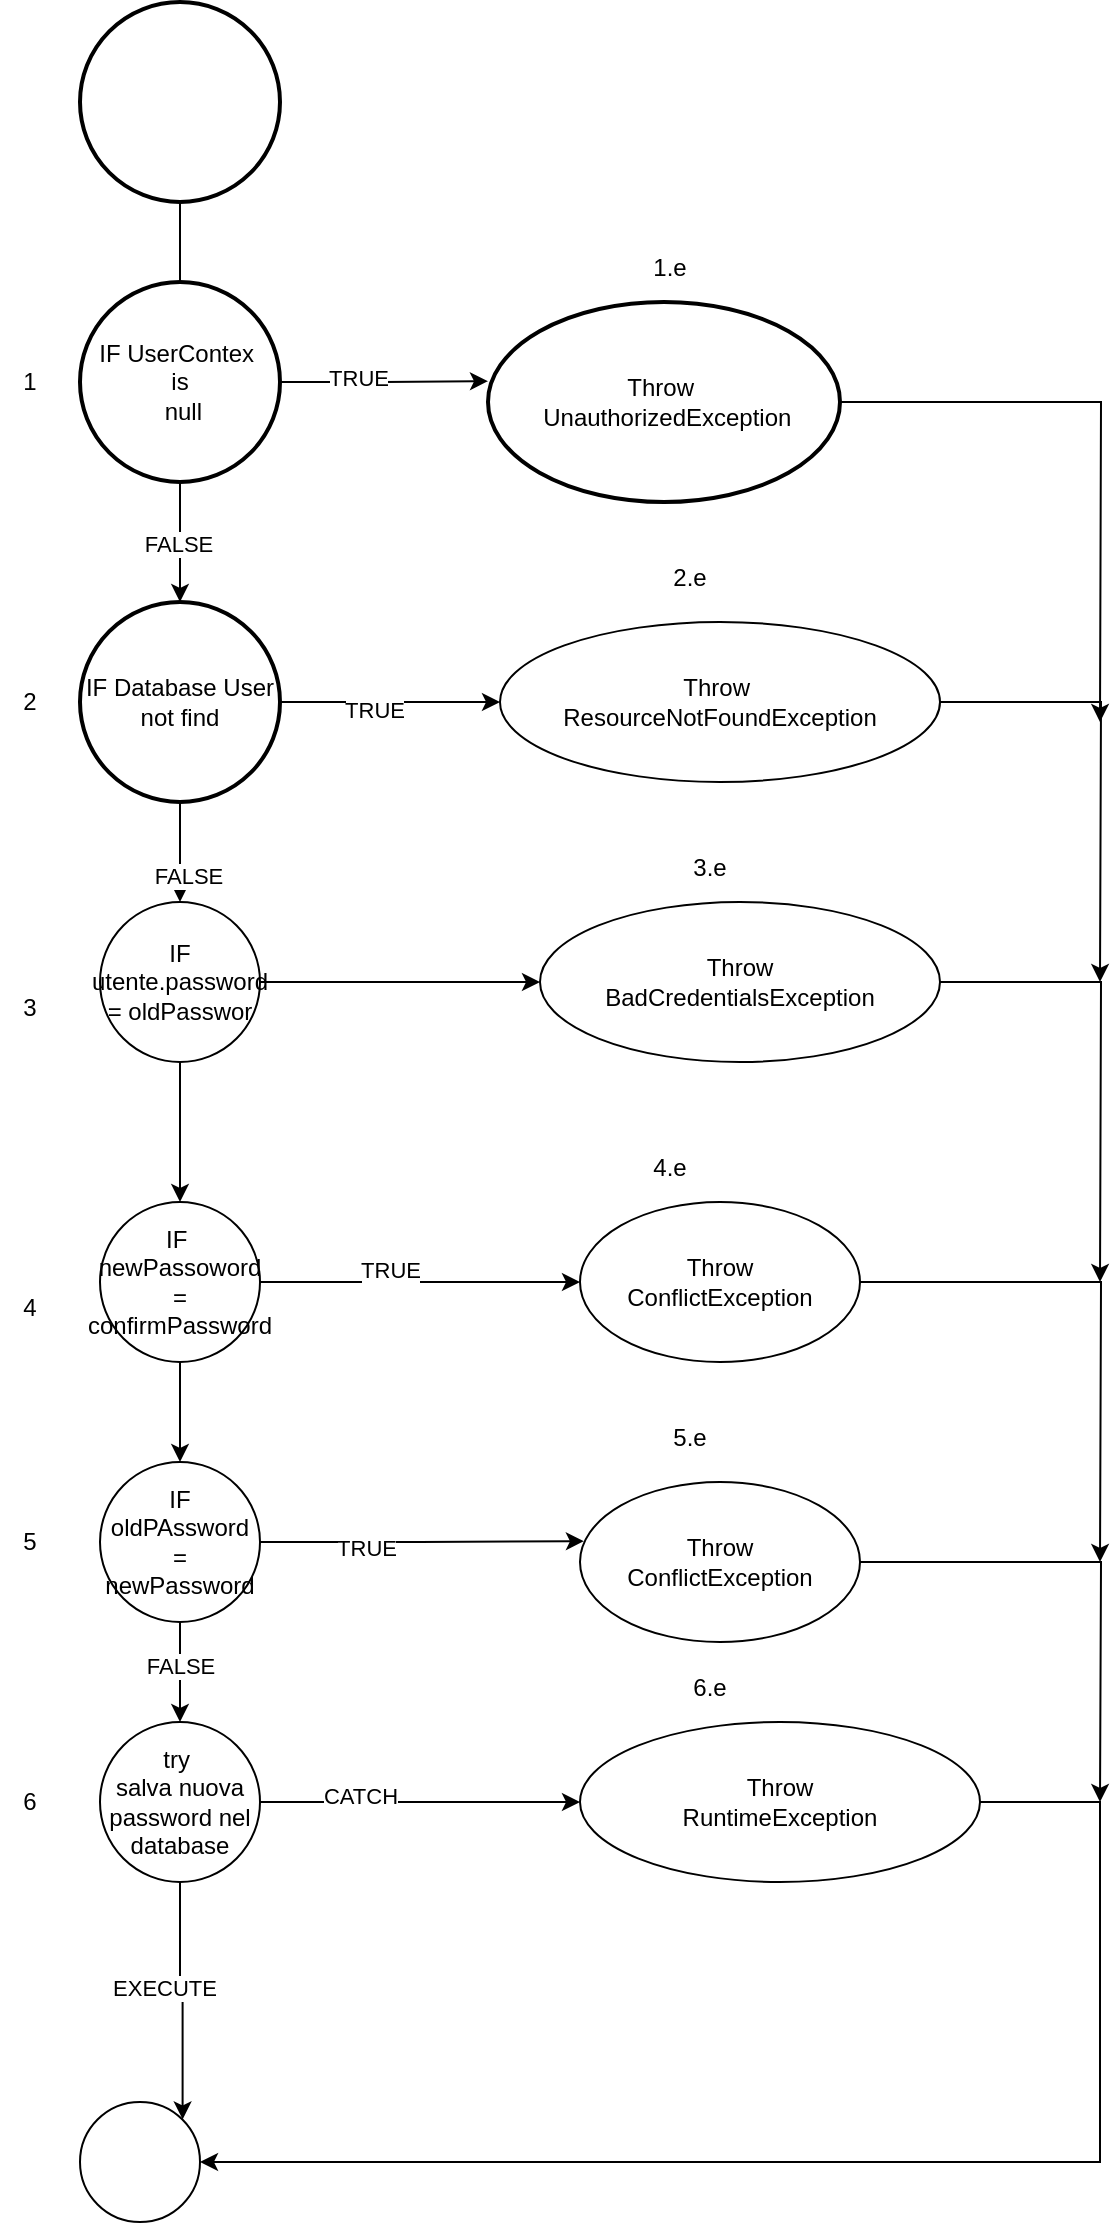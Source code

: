 <mxfile version="28.2.5">
  <diagram name="Pagina-1" id="46v9xwKreazTZv7d5ECx">
    <mxGraphModel dx="1158" dy="624" grid="1" gridSize="10" guides="1" tooltips="1" connect="1" arrows="1" fold="1" page="1" pageScale="1" pageWidth="827" pageHeight="1169" math="0" shadow="0">
      <root>
        <mxCell id="0" />
        <mxCell id="1" parent="0" />
        <mxCell id="6zzDSmEClzFxXLkaaQB1-3" style="edgeStyle=orthogonalEdgeStyle;rounded=0;orthogonalLoop=1;jettySize=auto;html=1;" parent="1" source="6zzDSmEClzFxXLkaaQB1-1" edge="1">
          <mxGeometry relative="1" as="geometry">
            <mxPoint x="260" y="170" as="targetPoint" />
          </mxGeometry>
        </mxCell>
        <mxCell id="6zzDSmEClzFxXLkaaQB1-1" value="" style="strokeWidth=2;html=1;shape=mxgraph.flowchart.start_2;whiteSpace=wrap;" parent="1" vertex="1">
          <mxGeometry x="210" y="10" width="100" height="100" as="geometry" />
        </mxCell>
        <mxCell id="6zzDSmEClzFxXLkaaQB1-4" value="IF UserContex&amp;nbsp;&lt;div&gt;is&lt;/div&gt;&lt;div&gt;&amp;nbsp;null&lt;/div&gt;" style="strokeWidth=2;html=1;shape=mxgraph.flowchart.start_2;whiteSpace=wrap;" parent="1" vertex="1">
          <mxGeometry x="210" y="150" width="100" height="100" as="geometry" />
        </mxCell>
        <mxCell id="6zzDSmEClzFxXLkaaQB1-14" style="edgeStyle=orthogonalEdgeStyle;rounded=0;orthogonalLoop=1;jettySize=auto;html=1;" parent="1" source="6zzDSmEClzFxXLkaaQB1-6" target="6zzDSmEClzFxXLkaaQB1-13" edge="1">
          <mxGeometry relative="1" as="geometry" />
        </mxCell>
        <mxCell id="6zzDSmEClzFxXLkaaQB1-15" value="TRUE" style="edgeLabel;html=1;align=center;verticalAlign=middle;resizable=0;points=[];" parent="6zzDSmEClzFxXLkaaQB1-14" vertex="1" connectable="0">
          <mxGeometry x="-0.156" y="-4" relative="1" as="geometry">
            <mxPoint as="offset" />
          </mxGeometry>
        </mxCell>
        <mxCell id="6zzDSmEClzFxXLkaaQB1-17" style="edgeStyle=orthogonalEdgeStyle;rounded=0;orthogonalLoop=1;jettySize=auto;html=1;" parent="1" source="6zzDSmEClzFxXLkaaQB1-6" target="6zzDSmEClzFxXLkaaQB1-16" edge="1">
          <mxGeometry relative="1" as="geometry" />
        </mxCell>
        <mxCell id="6zzDSmEClzFxXLkaaQB1-18" value="FALSE" style="edgeLabel;html=1;align=center;verticalAlign=middle;resizable=0;points=[];" parent="6zzDSmEClzFxXLkaaQB1-17" vertex="1" connectable="0">
          <mxGeometry x="0.472" y="4" relative="1" as="geometry">
            <mxPoint as="offset" />
          </mxGeometry>
        </mxCell>
        <mxCell id="6zzDSmEClzFxXLkaaQB1-6" value="IF Database User&lt;div&gt;not find&lt;/div&gt;" style="strokeWidth=2;html=1;shape=mxgraph.flowchart.start_2;whiteSpace=wrap;" parent="1" vertex="1">
          <mxGeometry x="210" y="310" width="100" height="100" as="geometry" />
        </mxCell>
        <mxCell id="6zzDSmEClzFxXLkaaQB1-47" style="edgeStyle=orthogonalEdgeStyle;rounded=0;orthogonalLoop=1;jettySize=auto;html=1;" parent="1" source="6zzDSmEClzFxXLkaaQB1-7" edge="1">
          <mxGeometry relative="1" as="geometry">
            <mxPoint x="720" y="370" as="targetPoint" />
          </mxGeometry>
        </mxCell>
        <mxCell id="6zzDSmEClzFxXLkaaQB1-7" value="Throw&amp;nbsp;&lt;div&gt;&amp;nbsp;UnauthorizedException&lt;/div&gt;" style="strokeWidth=2;html=1;shape=mxgraph.flowchart.start_2;whiteSpace=wrap;" parent="1" vertex="1">
          <mxGeometry x="414" y="160" width="176" height="100" as="geometry" />
        </mxCell>
        <mxCell id="6zzDSmEClzFxXLkaaQB1-8" style="edgeStyle=orthogonalEdgeStyle;rounded=0;orthogonalLoop=1;jettySize=auto;html=1;entryX=0.5;entryY=0;entryDx=0;entryDy=0;entryPerimeter=0;" parent="1" source="6zzDSmEClzFxXLkaaQB1-4" target="6zzDSmEClzFxXLkaaQB1-6" edge="1">
          <mxGeometry relative="1" as="geometry" />
        </mxCell>
        <mxCell id="6zzDSmEClzFxXLkaaQB1-9" value="FALSE" style="edgeLabel;html=1;align=center;verticalAlign=middle;resizable=0;points=[];" parent="6zzDSmEClzFxXLkaaQB1-8" vertex="1" connectable="0">
          <mxGeometry x="0.091" y="-2" relative="1" as="geometry">
            <mxPoint x="1" y="-2" as="offset" />
          </mxGeometry>
        </mxCell>
        <mxCell id="6zzDSmEClzFxXLkaaQB1-11" style="edgeStyle=orthogonalEdgeStyle;rounded=0;orthogonalLoop=1;jettySize=auto;html=1;exitX=1;exitY=0.5;exitDx=0;exitDy=0;exitPerimeter=0;entryX=0;entryY=0.396;entryDx=0;entryDy=0;entryPerimeter=0;" parent="1" source="6zzDSmEClzFxXLkaaQB1-4" target="6zzDSmEClzFxXLkaaQB1-7" edge="1">
          <mxGeometry relative="1" as="geometry" />
        </mxCell>
        <mxCell id="6zzDSmEClzFxXLkaaQB1-12" value="TRUE" style="edgeLabel;html=1;align=center;verticalAlign=middle;resizable=0;points=[];" parent="6zzDSmEClzFxXLkaaQB1-11" vertex="1" connectable="0">
          <mxGeometry x="-0.264" y="2" relative="1" as="geometry">
            <mxPoint as="offset" />
          </mxGeometry>
        </mxCell>
        <mxCell id="6zzDSmEClzFxXLkaaQB1-46" style="edgeStyle=orthogonalEdgeStyle;rounded=0;orthogonalLoop=1;jettySize=auto;html=1;" parent="1" source="6zzDSmEClzFxXLkaaQB1-13" edge="1">
          <mxGeometry relative="1" as="geometry">
            <mxPoint x="720" y="500" as="targetPoint" />
          </mxGeometry>
        </mxCell>
        <mxCell id="6zzDSmEClzFxXLkaaQB1-13" value="Throw&amp;nbsp;&lt;br&gt;ResourceNotFoundException" style="ellipse;whiteSpace=wrap;html=1;" parent="1" vertex="1">
          <mxGeometry x="420" y="320" width="220" height="80" as="geometry" />
        </mxCell>
        <mxCell id="6zzDSmEClzFxXLkaaQB1-20" style="edgeStyle=orthogonalEdgeStyle;rounded=0;orthogonalLoop=1;jettySize=auto;html=1;" parent="1" source="6zzDSmEClzFxXLkaaQB1-16" target="6zzDSmEClzFxXLkaaQB1-19" edge="1">
          <mxGeometry relative="1" as="geometry" />
        </mxCell>
        <mxCell id="6zzDSmEClzFxXLkaaQB1-28" style="edgeStyle=orthogonalEdgeStyle;rounded=0;orthogonalLoop=1;jettySize=auto;html=1;" parent="1" source="6zzDSmEClzFxXLkaaQB1-16" target="6zzDSmEClzFxXLkaaQB1-23" edge="1">
          <mxGeometry relative="1" as="geometry" />
        </mxCell>
        <mxCell id="6zzDSmEClzFxXLkaaQB1-16" value="IF&lt;br&gt;&lt;div&gt;utente.password&lt;br&gt;= oldPasswor&lt;/div&gt;" style="ellipse;whiteSpace=wrap;html=1;" parent="1" vertex="1">
          <mxGeometry x="220" y="460" width="80" height="80" as="geometry" />
        </mxCell>
        <mxCell id="6zzDSmEClzFxXLkaaQB1-22" style="edgeStyle=orthogonalEdgeStyle;rounded=0;orthogonalLoop=1;jettySize=auto;html=1;entryX=0.5;entryY=0;entryDx=0;entryDy=0;" parent="1" source="6zzDSmEClzFxXLkaaQB1-19" target="6zzDSmEClzFxXLkaaQB1-21" edge="1">
          <mxGeometry relative="1" as="geometry" />
        </mxCell>
        <mxCell id="6zzDSmEClzFxXLkaaQB1-27" style="edgeStyle=orthogonalEdgeStyle;rounded=0;orthogonalLoop=1;jettySize=auto;html=1;" parent="1" source="6zzDSmEClzFxXLkaaQB1-19" target="6zzDSmEClzFxXLkaaQB1-24" edge="1">
          <mxGeometry relative="1" as="geometry" />
        </mxCell>
        <mxCell id="6zzDSmEClzFxXLkaaQB1-19" value="IF&amp;nbsp;&lt;br&gt;newPassoword&lt;br&gt;=&lt;div&gt;confirmPassword&lt;/div&gt;" style="ellipse;whiteSpace=wrap;html=1;" parent="1" vertex="1">
          <mxGeometry x="220" y="610" width="80" height="80" as="geometry" />
        </mxCell>
        <mxCell id="6zzDSmEClzFxXLkaaQB1-30" style="edgeStyle=orthogonalEdgeStyle;rounded=0;orthogonalLoop=1;jettySize=auto;html=1;" parent="1" source="6zzDSmEClzFxXLkaaQB1-21" target="6zzDSmEClzFxXLkaaQB1-29" edge="1">
          <mxGeometry relative="1" as="geometry" />
        </mxCell>
        <mxCell id="6zzDSmEClzFxXLkaaQB1-34" value="FALSE" style="edgeLabel;html=1;align=center;verticalAlign=middle;resizable=0;points=[];" parent="6zzDSmEClzFxXLkaaQB1-30" vertex="1" connectable="0">
          <mxGeometry x="-0.128" relative="1" as="geometry">
            <mxPoint as="offset" />
          </mxGeometry>
        </mxCell>
        <mxCell id="6zzDSmEClzFxXLkaaQB1-21" value="IF&lt;br&gt;oldPAssword&lt;br&gt;=&lt;br&gt;newPassword" style="ellipse;whiteSpace=wrap;html=1;" parent="1" vertex="1">
          <mxGeometry x="220" y="740" width="80" height="80" as="geometry" />
        </mxCell>
        <mxCell id="6zzDSmEClzFxXLkaaQB1-45" style="edgeStyle=orthogonalEdgeStyle;rounded=0;orthogonalLoop=1;jettySize=auto;html=1;" parent="1" source="6zzDSmEClzFxXLkaaQB1-23" edge="1">
          <mxGeometry relative="1" as="geometry">
            <mxPoint x="720" y="650" as="targetPoint" />
          </mxGeometry>
        </mxCell>
        <mxCell id="6zzDSmEClzFxXLkaaQB1-23" value="Throw&lt;br&gt;BadCredentialsException" style="ellipse;whiteSpace=wrap;html=1;" parent="1" vertex="1">
          <mxGeometry x="440" y="460" width="200" height="80" as="geometry" />
        </mxCell>
        <mxCell id="6zzDSmEClzFxXLkaaQB1-44" style="edgeStyle=orthogonalEdgeStyle;rounded=0;orthogonalLoop=1;jettySize=auto;html=1;" parent="1" source="6zzDSmEClzFxXLkaaQB1-24" edge="1">
          <mxGeometry relative="1" as="geometry">
            <mxPoint x="720" y="790" as="targetPoint" />
          </mxGeometry>
        </mxCell>
        <mxCell id="6zzDSmEClzFxXLkaaQB1-24" value="Throw&lt;br&gt;ConflictException" style="ellipse;whiteSpace=wrap;html=1;" parent="1" vertex="1">
          <mxGeometry x="460" y="610" width="140" height="80" as="geometry" />
        </mxCell>
        <mxCell id="6zzDSmEClzFxXLkaaQB1-43" style="edgeStyle=orthogonalEdgeStyle;rounded=0;orthogonalLoop=1;jettySize=auto;html=1;" parent="1" source="6zzDSmEClzFxXLkaaQB1-25" edge="1">
          <mxGeometry relative="1" as="geometry">
            <mxPoint x="720" y="910" as="targetPoint" />
          </mxGeometry>
        </mxCell>
        <mxCell id="6zzDSmEClzFxXLkaaQB1-25" value="Throw&lt;br&gt;ConflictException" style="ellipse;whiteSpace=wrap;html=1;" parent="1" vertex="1">
          <mxGeometry x="460" y="750" width="140" height="80" as="geometry" />
        </mxCell>
        <mxCell id="6zzDSmEClzFxXLkaaQB1-26" style="edgeStyle=orthogonalEdgeStyle;rounded=0;orthogonalLoop=1;jettySize=auto;html=1;entryX=0.014;entryY=0.37;entryDx=0;entryDy=0;entryPerimeter=0;" parent="1" source="6zzDSmEClzFxXLkaaQB1-21" target="6zzDSmEClzFxXLkaaQB1-25" edge="1">
          <mxGeometry relative="1" as="geometry" />
        </mxCell>
        <mxCell id="6zzDSmEClzFxXLkaaQB1-33" value="TRUE" style="edgeLabel;html=1;align=center;verticalAlign=middle;resizable=0;points=[];" parent="6zzDSmEClzFxXLkaaQB1-26" vertex="1" connectable="0">
          <mxGeometry x="-0.354" y="-3" relative="1" as="geometry">
            <mxPoint as="offset" />
          </mxGeometry>
        </mxCell>
        <mxCell id="6zzDSmEClzFxXLkaaQB1-31" style="edgeStyle=orthogonalEdgeStyle;rounded=0;orthogonalLoop=1;jettySize=auto;html=1;" parent="1" source="6zzDSmEClzFxXLkaaQB1-29" edge="1">
          <mxGeometry relative="1" as="geometry">
            <mxPoint x="460" y="910" as="targetPoint" />
          </mxGeometry>
        </mxCell>
        <mxCell id="6zzDSmEClzFxXLkaaQB1-32" value="CATCH" style="edgeLabel;html=1;align=center;verticalAlign=middle;resizable=0;points=[];" parent="6zzDSmEClzFxXLkaaQB1-31" vertex="1" connectable="0">
          <mxGeometry x="-0.384" y="3" relative="1" as="geometry">
            <mxPoint as="offset" />
          </mxGeometry>
        </mxCell>
        <mxCell id="6zzDSmEClzFxXLkaaQB1-29" value="try&amp;nbsp;&lt;br&gt;salva nuova password nel database" style="ellipse;whiteSpace=wrap;html=1;" parent="1" vertex="1">
          <mxGeometry x="220" y="870" width="80" height="80" as="geometry" />
        </mxCell>
        <mxCell id="6zzDSmEClzFxXLkaaQB1-35" value="Throw&lt;br&gt;RuntimeException" style="ellipse;whiteSpace=wrap;html=1;" parent="1" vertex="1">
          <mxGeometry x="460" y="870" width="200" height="80" as="geometry" />
        </mxCell>
        <mxCell id="6zzDSmEClzFxXLkaaQB1-36" value="" style="verticalLabelPosition=bottom;verticalAlign=top;html=1;shape=mxgraph.flowchart.on-page_reference;" parent="1" vertex="1">
          <mxGeometry x="210" y="1060" width="60" height="60" as="geometry" />
        </mxCell>
        <mxCell id="6zzDSmEClzFxXLkaaQB1-37" style="edgeStyle=orthogonalEdgeStyle;rounded=0;orthogonalLoop=1;jettySize=auto;html=1;entryX=0.855;entryY=0.145;entryDx=0;entryDy=0;entryPerimeter=0;" parent="1" source="6zzDSmEClzFxXLkaaQB1-29" target="6zzDSmEClzFxXLkaaQB1-36" edge="1">
          <mxGeometry relative="1" as="geometry" />
        </mxCell>
        <mxCell id="6zzDSmEClzFxXLkaaQB1-39" value="EXECUTE" style="edgeLabel;html=1;align=center;verticalAlign=middle;resizable=0;points=[];" parent="6zzDSmEClzFxXLkaaQB1-37" vertex="1" connectable="0">
          <mxGeometry x="-0.091" y="-4" relative="1" as="geometry">
            <mxPoint x="-4" y="-2" as="offset" />
          </mxGeometry>
        </mxCell>
        <mxCell id="6zzDSmEClzFxXLkaaQB1-42" style="edgeStyle=orthogonalEdgeStyle;rounded=0;orthogonalLoop=1;jettySize=auto;html=1;entryX=1;entryY=0.5;entryDx=0;entryDy=0;entryPerimeter=0;" parent="1" source="6zzDSmEClzFxXLkaaQB1-35" target="6zzDSmEClzFxXLkaaQB1-36" edge="1">
          <mxGeometry relative="1" as="geometry">
            <Array as="points">
              <mxPoint x="720" y="910" />
              <mxPoint x="720" y="1090" />
            </Array>
          </mxGeometry>
        </mxCell>
        <mxCell id="ZUWW8JlGm1hhXnYuF-X2-1" value="1" style="text;html=1;align=center;verticalAlign=middle;whiteSpace=wrap;rounded=0;" vertex="1" parent="1">
          <mxGeometry x="170" y="187.5" width="30" height="25" as="geometry" />
        </mxCell>
        <mxCell id="ZUWW8JlGm1hhXnYuF-X2-2" value="2" style="text;html=1;align=center;verticalAlign=middle;whiteSpace=wrap;rounded=0;" vertex="1" parent="1">
          <mxGeometry x="170" y="347.5" width="30" height="25" as="geometry" />
        </mxCell>
        <mxCell id="ZUWW8JlGm1hhXnYuF-X2-3" value="1.e" style="text;html=1;align=center;verticalAlign=middle;whiteSpace=wrap;rounded=0;" vertex="1" parent="1">
          <mxGeometry x="490" y="130" width="30" height="25" as="geometry" />
        </mxCell>
        <mxCell id="ZUWW8JlGm1hhXnYuF-X2-4" value="3" style="text;html=1;align=center;verticalAlign=middle;whiteSpace=wrap;rounded=0;" vertex="1" parent="1">
          <mxGeometry x="170" y="500" width="30" height="25" as="geometry" />
        </mxCell>
        <mxCell id="ZUWW8JlGm1hhXnYuF-X2-9" value="4" style="text;html=1;align=center;verticalAlign=middle;whiteSpace=wrap;rounded=0;" vertex="1" parent="1">
          <mxGeometry x="170" y="650" width="30" height="25" as="geometry" />
        </mxCell>
        <mxCell id="ZUWW8JlGm1hhXnYuF-X2-10" value="5" style="text;html=1;align=center;verticalAlign=middle;whiteSpace=wrap;rounded=0;" vertex="1" parent="1">
          <mxGeometry x="170" y="767.5" width="30" height="25" as="geometry" />
        </mxCell>
        <mxCell id="ZUWW8JlGm1hhXnYuF-X2-11" value="TRUE" style="edgeLabel;html=1;align=center;verticalAlign=middle;resizable=0;points=[];" vertex="1" connectable="0" parent="1">
          <mxGeometry x="360" y="765" as="geometry">
            <mxPoint x="5" y="-121" as="offset" />
          </mxGeometry>
        </mxCell>
        <mxCell id="ZUWW8JlGm1hhXnYuF-X2-12" value="6" style="text;html=1;align=center;verticalAlign=middle;whiteSpace=wrap;rounded=0;" vertex="1" parent="1">
          <mxGeometry x="170" y="897.5" width="30" height="25" as="geometry" />
        </mxCell>
        <mxCell id="ZUWW8JlGm1hhXnYuF-X2-13" value="2.e" style="text;html=1;align=center;verticalAlign=middle;whiteSpace=wrap;rounded=0;" vertex="1" parent="1">
          <mxGeometry x="500" y="285" width="30" height="25" as="geometry" />
        </mxCell>
        <mxCell id="ZUWW8JlGm1hhXnYuF-X2-14" value="3.e" style="text;html=1;align=center;verticalAlign=middle;whiteSpace=wrap;rounded=0;" vertex="1" parent="1">
          <mxGeometry x="510" y="430" width="30" height="25" as="geometry" />
        </mxCell>
        <mxCell id="ZUWW8JlGm1hhXnYuF-X2-15" value="4.e" style="text;html=1;align=center;verticalAlign=middle;whiteSpace=wrap;rounded=0;" vertex="1" parent="1">
          <mxGeometry x="490" y="580" width="30" height="25" as="geometry" />
        </mxCell>
        <mxCell id="ZUWW8JlGm1hhXnYuF-X2-16" value="5.e" style="text;html=1;align=center;verticalAlign=middle;whiteSpace=wrap;rounded=0;" vertex="1" parent="1">
          <mxGeometry x="500" y="715" width="30" height="25" as="geometry" />
        </mxCell>
        <mxCell id="ZUWW8JlGm1hhXnYuF-X2-17" value="6.e" style="text;html=1;align=center;verticalAlign=middle;whiteSpace=wrap;rounded=0;" vertex="1" parent="1">
          <mxGeometry x="510" y="840" width="30" height="25" as="geometry" />
        </mxCell>
      </root>
    </mxGraphModel>
  </diagram>
</mxfile>
